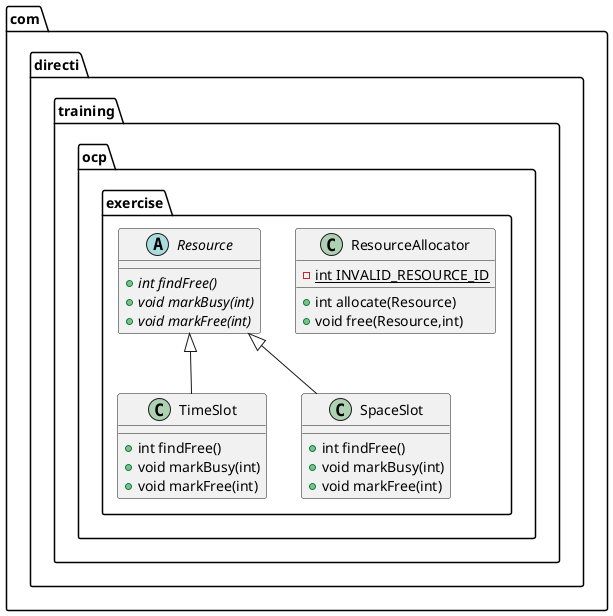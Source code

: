 @startuml
class com.directi.training.ocp.exercise.ResourceAllocator {
- {static} int INVALID_RESOURCE_ID
+ int allocate(Resource)
+ void free(Resource,int)
}
class com.directi.training.ocp.exercise.TimeSlot {
+ int findFree()
+ void markBusy(int)
+ void markFree(int)
}
abstract class com.directi.training.ocp.exercise.Resource {
+ {abstract}int findFree()
+ {abstract}void markBusy(int)
+ {abstract}void markFree(int)
}
class com.directi.training.ocp.exercise.SpaceSlot {
+ int findFree()
+ void markBusy(int)
+ void markFree(int)
}


com.directi.training.ocp.exercise.Resource <|-- com.directi.training.ocp.exercise.TimeSlot
com.directi.training.ocp.exercise.Resource <|-- com.directi.training.ocp.exercise.SpaceSlot
@enduml